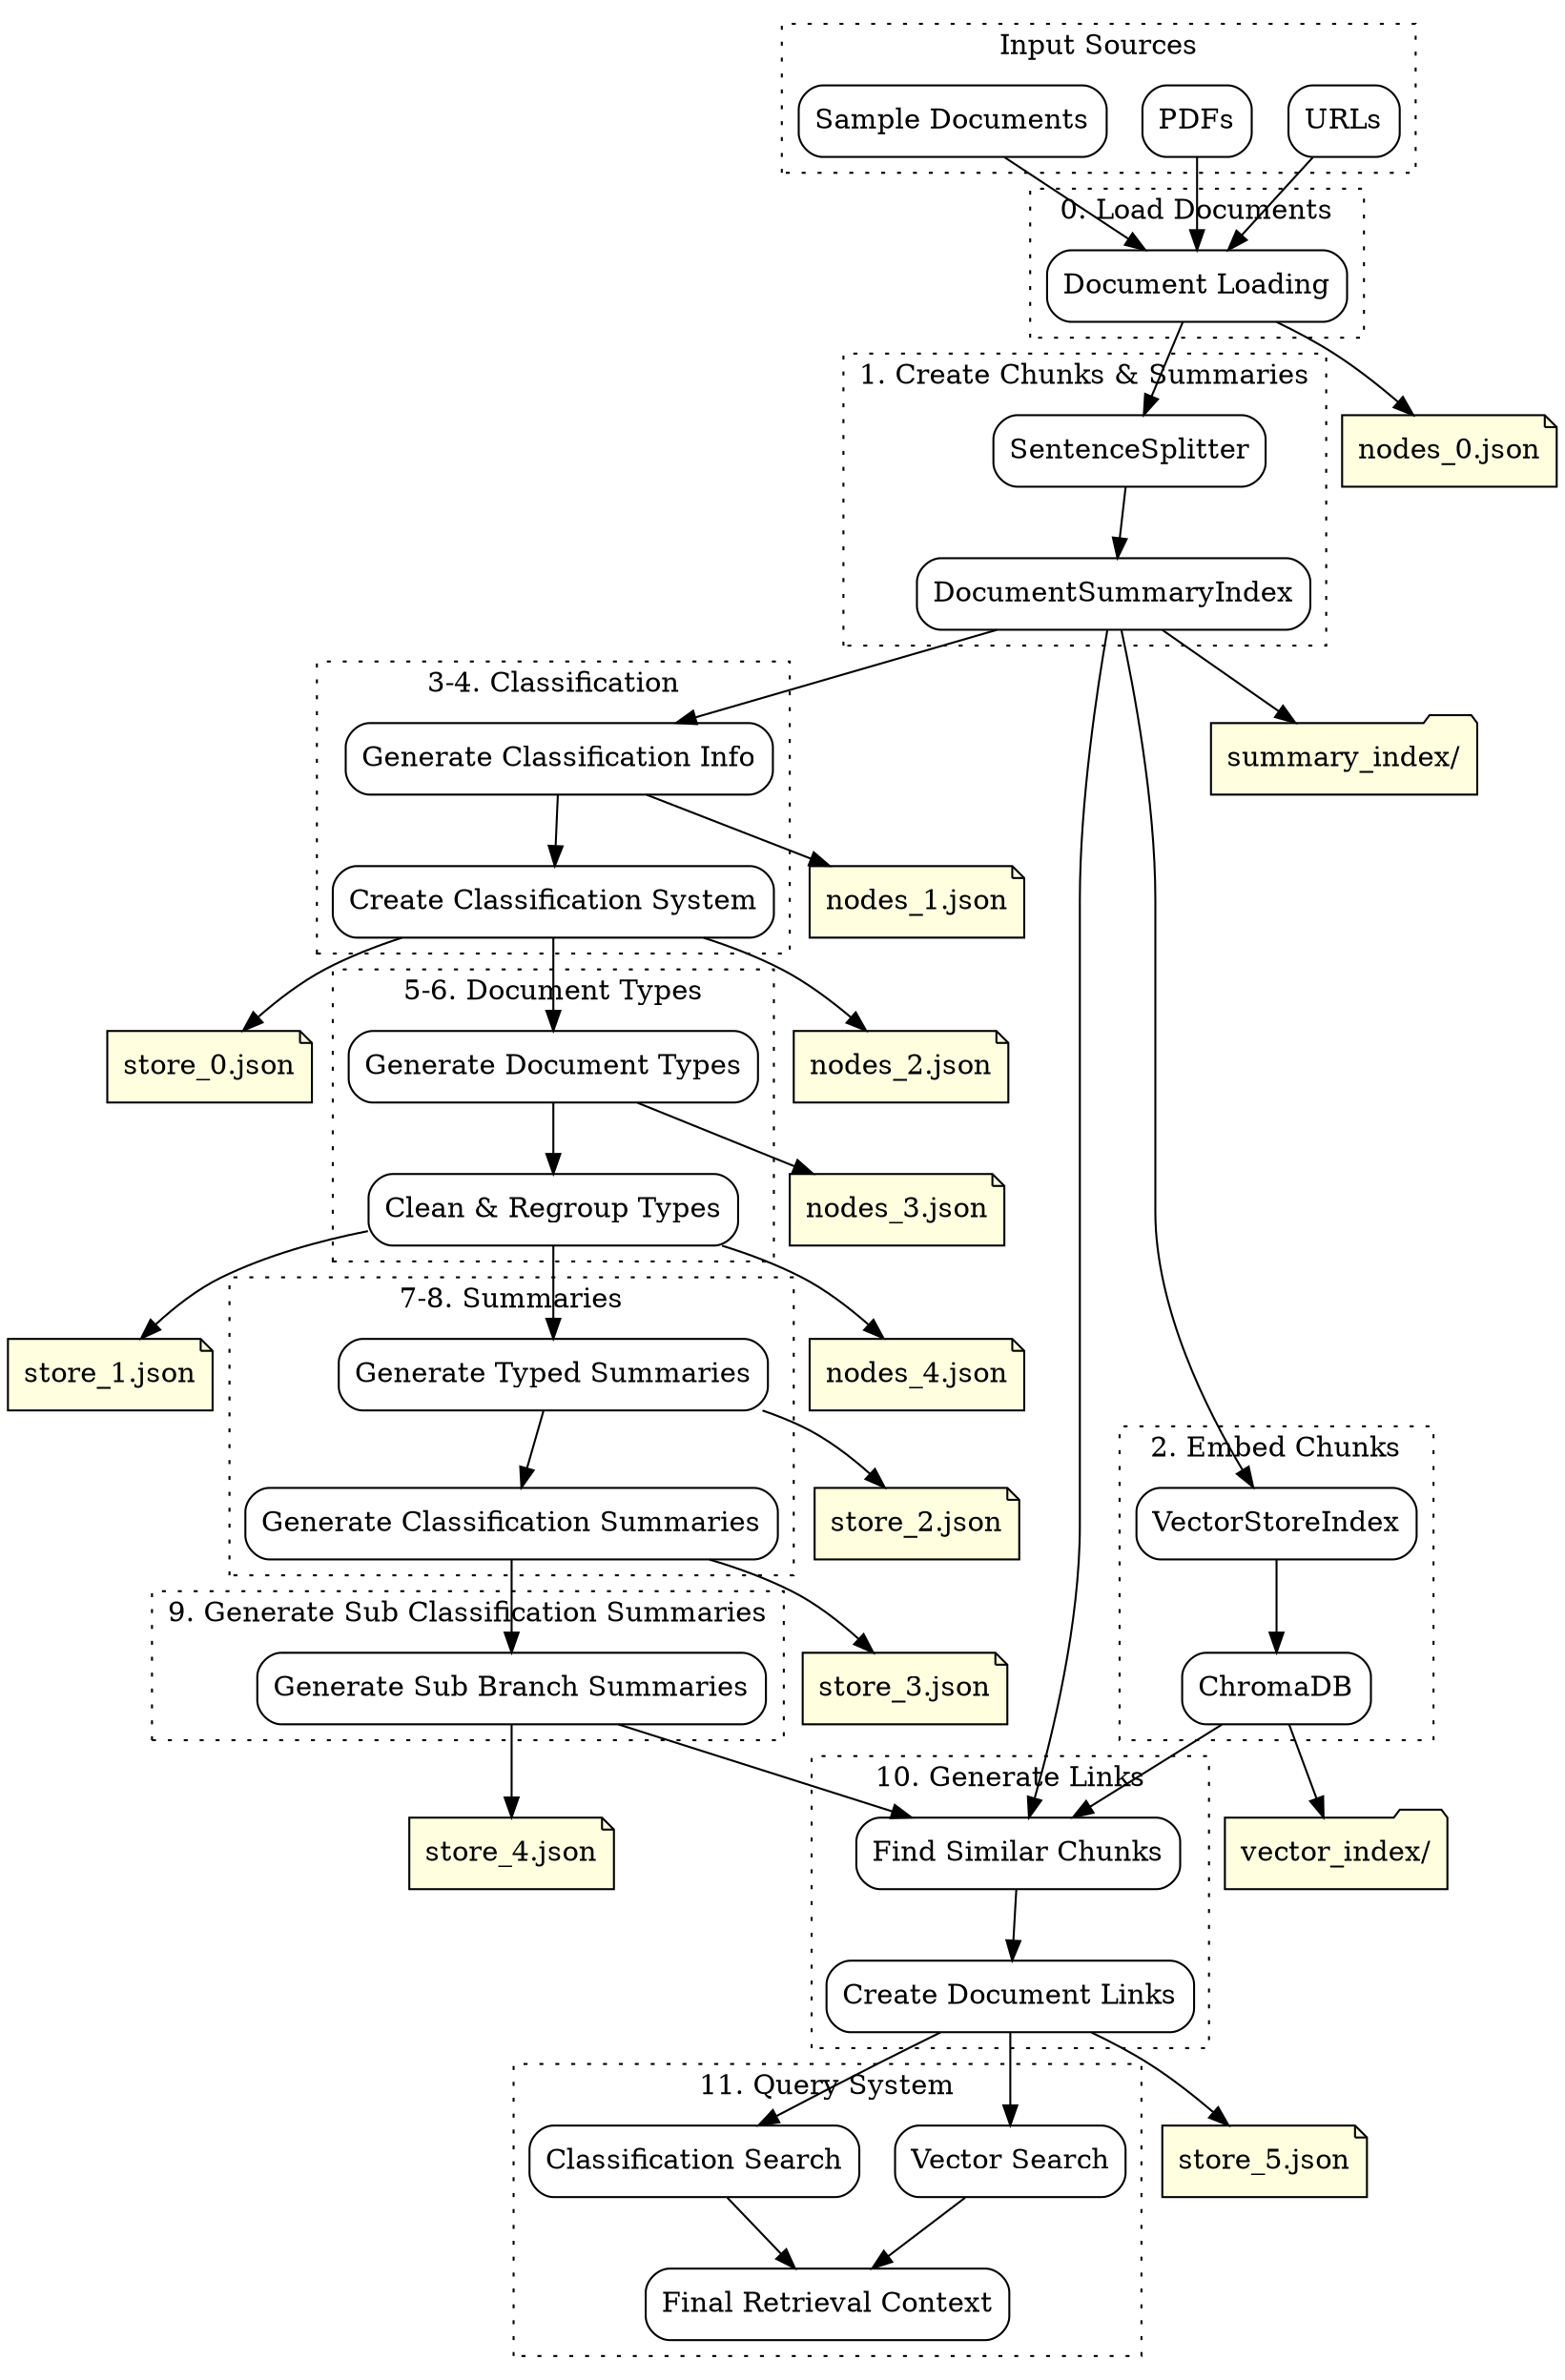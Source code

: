 digraph DocumentProcessing {
    // Graph settings
    rankdir=TB;
    node [shape=box, style="rounded"];
    
    // Input sources
    subgraph cluster_inputs {
        label="Input Sources";
        style=dotted;
        urls [label="URLs"];
        pdfs [label="PDFs"];
        samples [label="Sample Documents"];
    }
    
    // Step 0: Load documents
    subgraph cluster_0 {
        label="0. Load Documents";
        style=dotted;
        docs_load [label="Document Loading"];
    }
    
    // Step 1: Create chunks and summaries
    subgraph cluster_1 {
        label="1. Create Chunks & Summaries";
        style=dotted;
        split [label="SentenceSplitter"];
        sum_index [label="DocumentSummaryIndex"];
    }
    
    // Step 2: Embed chunks
    subgraph cluster_2 {
        label="2. Embed Chunks";
        style=dotted;
        vec_store [label="VectorStoreIndex"];
        chroma [label="ChromaDB"];
    }
    
    // Step 3-4: Classification
    subgraph cluster_3_4 {
        label="3-4. Classification";
        style=dotted;
        class_info [label="Generate Classification Info"];
        class_sys [label="Create Classification System"];
    }
    
    // Step 5-6: Document Types
    subgraph cluster_5_6 {
        label="5-6. Document Types";
        style=dotted;
        type_gen [label="Generate Document Types"];
        type_clean [label="Clean & Regroup Types"];
    }
    
    // Step 7-8: Summaries
    subgraph cluster_7_8 {
        label="7-8. Summaries";
        style=dotted;
        typed_sum [label="Generate Typed Summaries"];
        class_sum [label="Generate Classification Summaries"];
    }
    
    // Step 9: Sub Classification Summaries
    subgraph cluster_9 {
        label="9. Generate Sub Classification Summaries";
        style=dotted;
        sub_class_sum [label="Generate Sub Branch Summaries"];
    }
    
    // Step 10: Links
    subgraph cluster_10 {
        label="10. Generate Links";
        style=dotted;
        sim_chunks [label="Find Similar Chunks"];
        doc_links [label="Create Document Links"];
    }
    
    // Step 11: Query
    subgraph cluster_11 {
        label="11. Query System";
        style=dotted;
        vec_query [label="Vector Search"];
        class_query [label="Classification Search"];
        final_ctx [label="Final Retrieval Context"];
    }
    
    // File artifacts
    node [shape=note, style="filled", fillcolor=lightyellow];
    nodes0 [label="nodes_0.json"];
    nodes1 [label="nodes_1.json"];
    nodes2 [label="nodes_2.json"];
    nodes3 [label="nodes_3.json"];
    nodes4 [label="nodes_4.json"];
    store0 [label="store_0.json"];
    store1 [label="store_1.json"];
    store2 [label="store_2.json"];
    store3 [label="store_3.json"];
    store4 [label="store_4.json"];
    store5 [label="store_5.json"];
    sum_idx [label="summary_index/", shape=folder, style="filled"];
    vec_idx [label="vector_index/", shape=folder, style="filled"];
    
    // Connections between components
    {urls pdfs samples} -> docs_load;
    docs_load -> split;
    split -> sum_index;
    sum_index -> vec_store;
    vec_store -> chroma;
    sum_index -> class_info;
    class_info -> class_sys;
    class_sys -> type_gen;
    type_gen -> type_clean;
    type_clean -> typed_sum;
    typed_sum -> class_sum;
    class_sum -> sub_class_sum;
    sub_class_sum -> sim_chunks;
    {chroma sum_index} -> sim_chunks;
    sim_chunks -> doc_links;
    doc_links -> vec_query;
    doc_links -> class_query;
    {vec_query class_query} -> final_ctx;
    
    // File artifact connections
    docs_load -> nodes0;
    sum_index -> sum_idx;
    chroma -> vec_idx;
    class_info -> nodes1;
    class_sys -> nodes2;
    class_sys -> store0;
    type_gen -> nodes3;
    type_clean -> nodes4;
    type_clean -> store1;
    typed_sum -> store2;
    class_sum -> store3;
    sub_class_sum -> store4;
    doc_links -> store5;
}